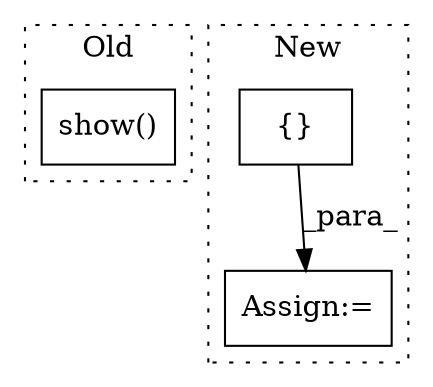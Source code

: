 digraph G {
subgraph cluster0 {
1 [label="show()" a="75" s="3346" l="20" shape="box"];
label = "Old";
style="dotted";
}
subgraph cluster1 {
2 [label="{}" a="59" s="1755,1782" l="1,0" shape="box"];
3 [label="Assign:=" a="68" s="1752" l="3" shape="box"];
label = "New";
style="dotted";
}
2 -> 3 [label="_para_"];
}
